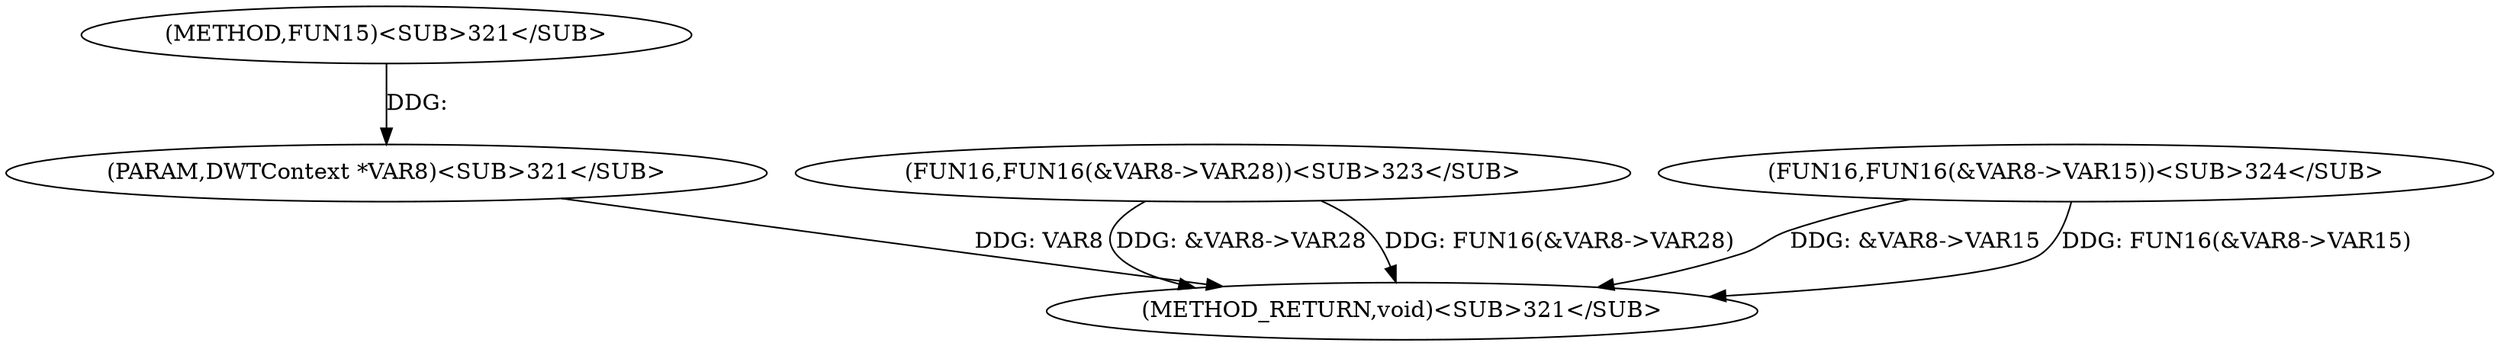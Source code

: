 
digraph "FUN15" {  

"13608" [label = "(METHOD,FUN15)<SUB>321</SUB>" ]

"13621" [label = "(METHOD_RETURN,void)<SUB>321</SUB>" ]

"13609" [label = "(PARAM,DWTContext *VAR8)<SUB>321</SUB>" ]

"13611" [label = "(FUN16,FUN16(&amp;VAR8-&gt;VAR28))<SUB>323</SUB>" ]

"13616" [label = "(FUN16,FUN16(&amp;VAR8-&gt;VAR15))<SUB>324</SUB>" ]

  "13609" -> "13621"  [ label = "DDG: VAR8"] 

  "13611" -> "13621"  [ label = "DDG: &amp;VAR8-&gt;VAR28"] 

  "13611" -> "13621"  [ label = "DDG: FUN16(&amp;VAR8-&gt;VAR28)"] 

  "13616" -> "13621"  [ label = "DDG: &amp;VAR8-&gt;VAR15"] 

  "13616" -> "13621"  [ label = "DDG: FUN16(&amp;VAR8-&gt;VAR15)"] 

  "13608" -> "13609"  [ label = "DDG: "] 

}